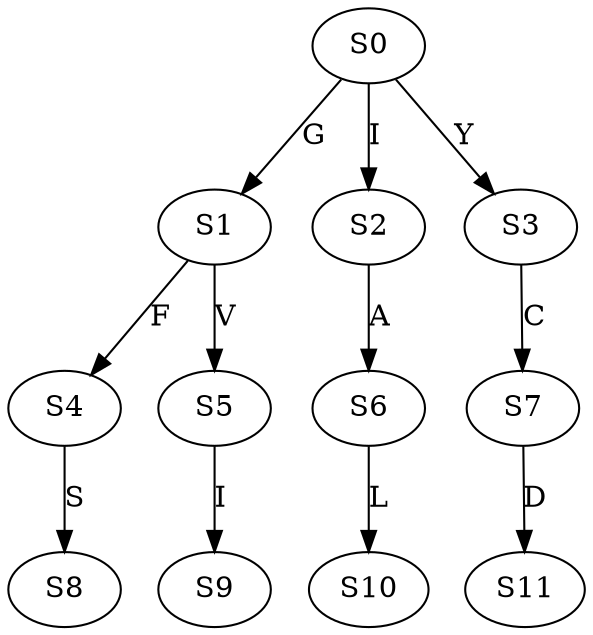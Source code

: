 strict digraph  {
	S0 -> S1 [ label = G ];
	S0 -> S2 [ label = I ];
	S0 -> S3 [ label = Y ];
	S1 -> S4 [ label = F ];
	S1 -> S5 [ label = V ];
	S2 -> S6 [ label = A ];
	S3 -> S7 [ label = C ];
	S4 -> S8 [ label = S ];
	S5 -> S9 [ label = I ];
	S6 -> S10 [ label = L ];
	S7 -> S11 [ label = D ];
}
